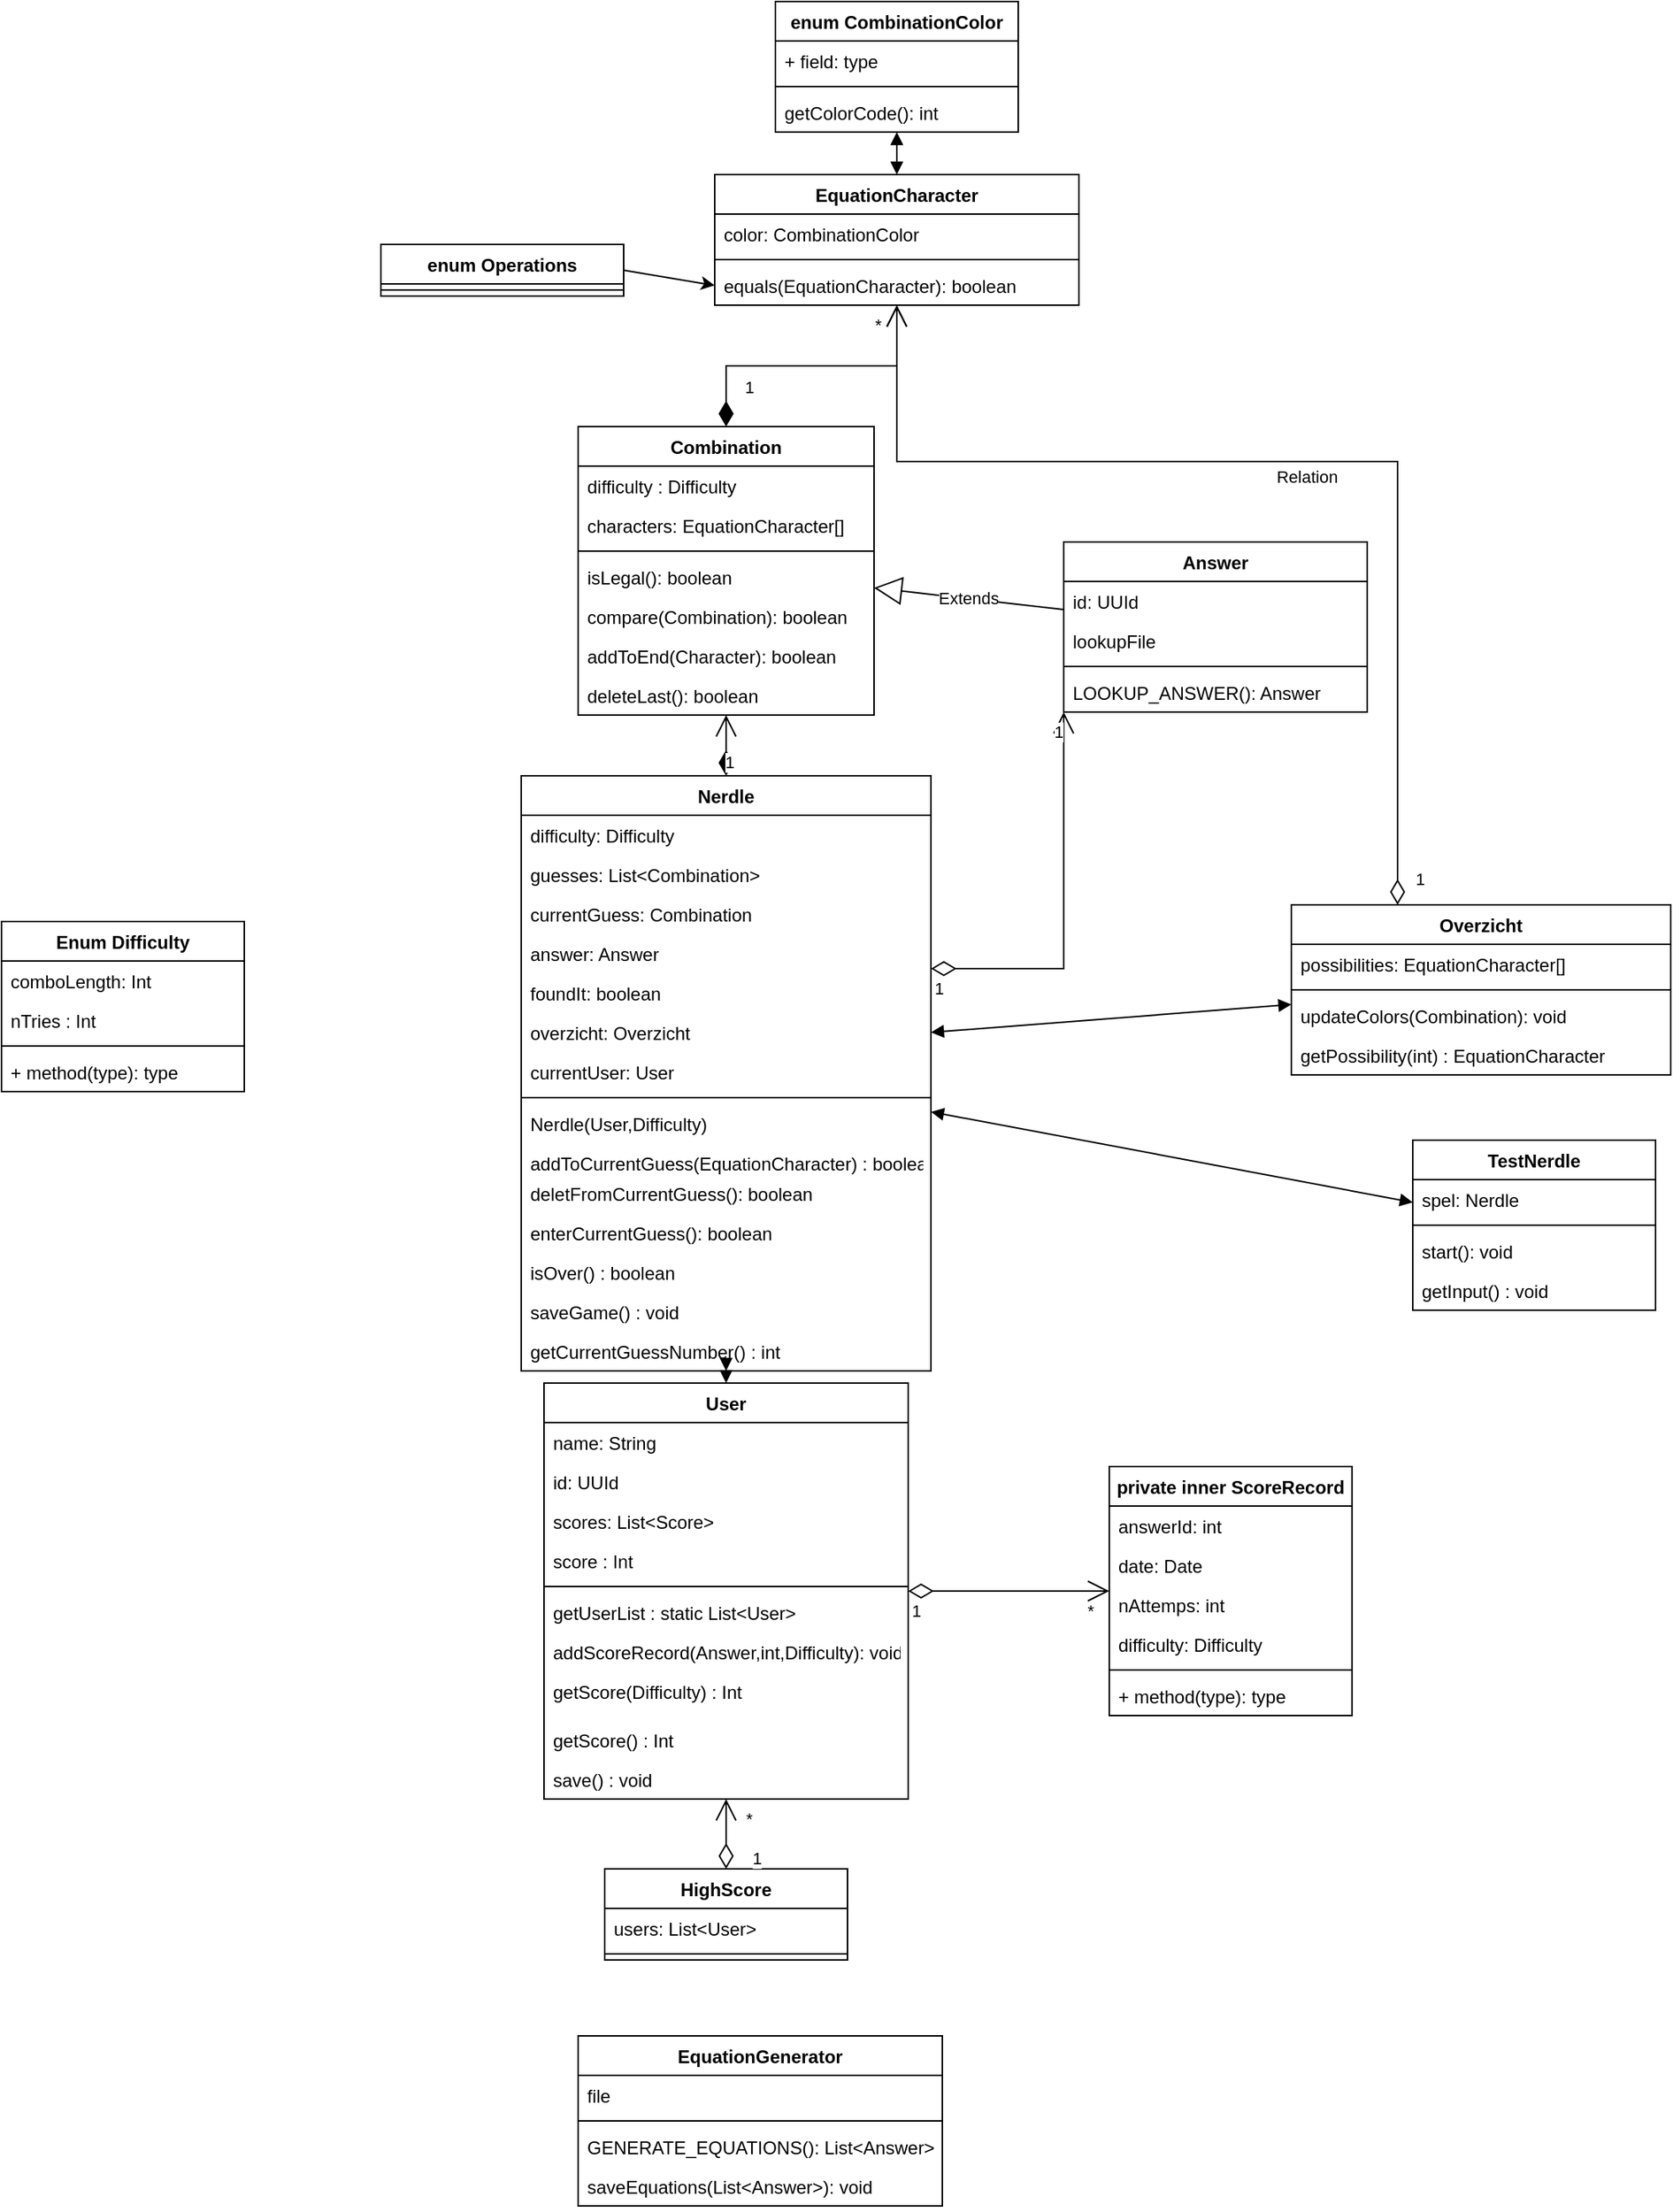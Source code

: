 <mxfile version="20.8.16" type="device"><diagram name="Page-1" id="nGaNUwzNWnzi1AYRtjt9"><mxGraphModel dx="2268" dy="806" grid="1" gridSize="10" guides="1" tooltips="1" connect="1" arrows="1" fold="1" page="1" pageScale="1" pageWidth="850" pageHeight="1100" math="0" shadow="0"><root><mxCell id="0"/><mxCell id="1" parent="0"/><mxCell id="WRhRIFxz5r6KMZZlI93b-1" value="Nerdle" style="swimlane;fontStyle=1;align=center;verticalAlign=top;childLayout=stackLayout;horizontal=1;startSize=26;horizontalStack=0;resizeParent=1;resizeParentMax=0;resizeLast=0;collapsible=1;marginBottom=0;" parent="1" vertex="1"><mxGeometry x="82.5" y="520" width="270" height="392" as="geometry"/></mxCell><mxCell id="WRhRIFxz5r6KMZZlI93b-44" value="difficulty: Difficulty" style="text;strokeColor=none;fillColor=none;align=left;verticalAlign=top;spacingLeft=4;spacingRight=4;overflow=hidden;rotatable=0;points=[[0,0.5],[1,0.5]];portConstraint=eastwest;" parent="WRhRIFxz5r6KMZZlI93b-1" vertex="1"><mxGeometry y="26" width="270" height="26" as="geometry"/></mxCell><mxCell id="WRhRIFxz5r6KMZZlI93b-45" value="guesses: List&lt;Combination&gt;" style="text;strokeColor=none;fillColor=none;align=left;verticalAlign=top;spacingLeft=4;spacingRight=4;overflow=hidden;rotatable=0;points=[[0,0.5],[1,0.5]];portConstraint=eastwest;" parent="WRhRIFxz5r6KMZZlI93b-1" vertex="1"><mxGeometry y="52" width="270" height="26" as="geometry"/></mxCell><mxCell id="WRhRIFxz5r6KMZZlI93b-46" value="currentGuess: Combination" style="text;strokeColor=none;fillColor=none;align=left;verticalAlign=top;spacingLeft=4;spacingRight=4;overflow=hidden;rotatable=0;points=[[0,0.5],[1,0.5]];portConstraint=eastwest;" parent="WRhRIFxz5r6KMZZlI93b-1" vertex="1"><mxGeometry y="78" width="270" height="26" as="geometry"/></mxCell><mxCell id="WRhRIFxz5r6KMZZlI93b-47" value="answer: Answer" style="text;strokeColor=none;fillColor=none;align=left;verticalAlign=top;spacingLeft=4;spacingRight=4;overflow=hidden;rotatable=0;points=[[0,0.5],[1,0.5]];portConstraint=eastwest;" parent="WRhRIFxz5r6KMZZlI93b-1" vertex="1"><mxGeometry y="104" width="270" height="26" as="geometry"/></mxCell><mxCell id="WRhRIFxz5r6KMZZlI93b-57" value="foundIt: boolean" style="text;strokeColor=none;fillColor=none;align=left;verticalAlign=top;spacingLeft=4;spacingRight=4;overflow=hidden;rotatable=0;points=[[0,0.5],[1,0.5]];portConstraint=eastwest;" parent="WRhRIFxz5r6KMZZlI93b-1" vertex="1"><mxGeometry y="130" width="270" height="26" as="geometry"/></mxCell><mxCell id="WRhRIFxz5r6KMZZlI93b-65" value="overzicht: Overzicht" style="text;strokeColor=none;fillColor=none;align=left;verticalAlign=top;spacingLeft=4;spacingRight=4;overflow=hidden;rotatable=0;points=[[0,0.5],[1,0.5]];portConstraint=eastwest;" parent="WRhRIFxz5r6KMZZlI93b-1" vertex="1"><mxGeometry y="156" width="270" height="26" as="geometry"/></mxCell><mxCell id="WRhRIFxz5r6KMZZlI93b-71" value="currentUser: User" style="text;strokeColor=none;fillColor=none;align=left;verticalAlign=top;spacingLeft=4;spacingRight=4;overflow=hidden;rotatable=0;points=[[0,0.5],[1,0.5]];portConstraint=eastwest;" parent="WRhRIFxz5r6KMZZlI93b-1" vertex="1"><mxGeometry y="182" width="270" height="26" as="geometry"/></mxCell><mxCell id="WRhRIFxz5r6KMZZlI93b-3" value="" style="line;strokeWidth=1;fillColor=none;align=left;verticalAlign=middle;spacingTop=-1;spacingLeft=3;spacingRight=3;rotatable=0;labelPosition=right;points=[];portConstraint=eastwest;strokeColor=inherit;" parent="WRhRIFxz5r6KMZZlI93b-1" vertex="1"><mxGeometry y="208" width="270" height="8" as="geometry"/></mxCell><mxCell id="WswGi1oStn5yiVuXlSkT-11" value="Nerdle(User,Difficulty)" style="text;strokeColor=none;fillColor=none;align=left;verticalAlign=top;spacingLeft=4;spacingRight=4;overflow=hidden;rotatable=0;points=[[0,0.5],[1,0.5]];portConstraint=eastwest;" parent="WRhRIFxz5r6KMZZlI93b-1" vertex="1"><mxGeometry y="216" width="270" height="26" as="geometry"/></mxCell><mxCell id="WRhRIFxz5r6KMZZlI93b-4" value="addToCurrentGuess(EquationCharacter) : boolean" style="text;strokeColor=none;fillColor=none;align=left;verticalAlign=top;spacingLeft=4;spacingRight=4;overflow=hidden;rotatable=0;points=[[0,0.5],[1,0.5]];portConstraint=eastwest;" parent="WRhRIFxz5r6KMZZlI93b-1" vertex="1"><mxGeometry y="242" width="270" height="20" as="geometry"/></mxCell><mxCell id="WRhRIFxz5r6KMZZlI93b-97" value="deletFromCurrentGuess(): boolean" style="text;strokeColor=none;fillColor=none;align=left;verticalAlign=top;spacingLeft=4;spacingRight=4;overflow=hidden;rotatable=0;points=[[0,0.5],[1,0.5]];portConstraint=eastwest;" parent="WRhRIFxz5r6KMZZlI93b-1" vertex="1"><mxGeometry y="262" width="270" height="26" as="geometry"/></mxCell><mxCell id="WRhRIFxz5r6KMZZlI93b-98" value="enterCurrentGuess(): boolean" style="text;strokeColor=none;fillColor=none;align=left;verticalAlign=top;spacingLeft=4;spacingRight=4;overflow=hidden;rotatable=0;points=[[0,0.5],[1,0.5]];portConstraint=eastwest;" parent="WRhRIFxz5r6KMZZlI93b-1" vertex="1"><mxGeometry y="288" width="270" height="26" as="geometry"/></mxCell><mxCell id="AXyc21nT3jt0DEatGzwi-4" value="isOver() : boolean" style="text;strokeColor=none;fillColor=none;align=left;verticalAlign=top;spacingLeft=4;spacingRight=4;overflow=hidden;rotatable=0;points=[[0,0.5],[1,0.5]];portConstraint=eastwest;" parent="WRhRIFxz5r6KMZZlI93b-1" vertex="1"><mxGeometry y="314" width="270" height="26" as="geometry"/></mxCell><mxCell id="WswGi1oStn5yiVuXlSkT-10" value="saveGame() : void" style="text;strokeColor=none;fillColor=none;align=left;verticalAlign=top;spacingLeft=4;spacingRight=4;overflow=hidden;rotatable=0;points=[[0,0.5],[1,0.5]];portConstraint=eastwest;" parent="WRhRIFxz5r6KMZZlI93b-1" vertex="1"><mxGeometry y="340" width="270" height="26" as="geometry"/></mxCell><mxCell id="iVxs68-8OjPlYib-31Z8-2" value="getCurrentGuessNumber() : int" style="text;strokeColor=none;fillColor=none;align=left;verticalAlign=top;spacingLeft=4;spacingRight=4;overflow=hidden;rotatable=0;points=[[0,0.5],[1,0.5]];portConstraint=eastwest;" vertex="1" parent="WRhRIFxz5r6KMZZlI93b-1"><mxGeometry y="366" width="270" height="26" as="geometry"/></mxCell><mxCell id="WRhRIFxz5r6KMZZlI93b-5" value="Combination" style="swimlane;fontStyle=1;align=center;verticalAlign=top;childLayout=stackLayout;horizontal=1;startSize=26;horizontalStack=0;resizeParent=1;resizeParentMax=0;resizeLast=0;collapsible=1;marginBottom=0;" parent="1" vertex="1"><mxGeometry x="120" y="290" width="195" height="190" as="geometry"/></mxCell><mxCell id="WRhRIFxz5r6KMZZlI93b-89" value="difficulty : Difficulty" style="text;strokeColor=none;fillColor=none;align=left;verticalAlign=top;spacingLeft=4;spacingRight=4;overflow=hidden;rotatable=0;points=[[0,0.5],[1,0.5]];portConstraint=eastwest;" parent="WRhRIFxz5r6KMZZlI93b-5" vertex="1"><mxGeometry y="26" width="195" height="26" as="geometry"/></mxCell><mxCell id="WRhRIFxz5r6KMZZlI93b-6" value="characters: EquationCharacter[]" style="text;strokeColor=none;fillColor=none;align=left;verticalAlign=top;spacingLeft=4;spacingRight=4;overflow=hidden;rotatable=0;points=[[0,0.5],[1,0.5]];portConstraint=eastwest;" parent="WRhRIFxz5r6KMZZlI93b-5" vertex="1"><mxGeometry y="52" width="195" height="26" as="geometry"/></mxCell><mxCell id="WRhRIFxz5r6KMZZlI93b-7" value="" style="line;strokeWidth=1;fillColor=none;align=left;verticalAlign=middle;spacingTop=-1;spacingLeft=3;spacingRight=3;rotatable=0;labelPosition=right;points=[];portConstraint=eastwest;strokeColor=inherit;" parent="WRhRIFxz5r6KMZZlI93b-5" vertex="1"><mxGeometry y="78" width="195" height="8" as="geometry"/></mxCell><mxCell id="WRhRIFxz5r6KMZZlI93b-8" value="isLegal(): boolean" style="text;strokeColor=none;fillColor=none;align=left;verticalAlign=top;spacingLeft=4;spacingRight=4;overflow=hidden;rotatable=0;points=[[0,0.5],[1,0.5]];portConstraint=eastwest;" parent="WRhRIFxz5r6KMZZlI93b-5" vertex="1"><mxGeometry y="86" width="195" height="26" as="geometry"/></mxCell><mxCell id="WRhRIFxz5r6KMZZlI93b-82" value="compare(Combination): boolean" style="text;strokeColor=none;fillColor=none;align=left;verticalAlign=top;spacingLeft=4;spacingRight=4;overflow=hidden;rotatable=0;points=[[0,0.5],[1,0.5]];portConstraint=eastwest;" parent="WRhRIFxz5r6KMZZlI93b-5" vertex="1"><mxGeometry y="112" width="195" height="26" as="geometry"/></mxCell><mxCell id="WRhRIFxz5r6KMZZlI93b-83" value="addToEnd(Character): boolean" style="text;strokeColor=none;fillColor=none;align=left;verticalAlign=top;spacingLeft=4;spacingRight=4;overflow=hidden;rotatable=0;points=[[0,0.5],[1,0.5]];portConstraint=eastwest;" parent="WRhRIFxz5r6KMZZlI93b-5" vertex="1"><mxGeometry y="138" width="195" height="26" as="geometry"/></mxCell><mxCell id="WRhRIFxz5r6KMZZlI93b-84" value="deleteLast(): boolean" style="text;strokeColor=none;fillColor=none;align=left;verticalAlign=top;spacingLeft=4;spacingRight=4;overflow=hidden;rotatable=0;points=[[0,0.5],[1,0.5]];portConstraint=eastwest;" parent="WRhRIFxz5r6KMZZlI93b-5" vertex="1"><mxGeometry y="164" width="195" height="26" as="geometry"/></mxCell><mxCell id="WRhRIFxz5r6KMZZlI93b-9" value="1" style="endArrow=open;html=1;endSize=12;startArrow=diamondThin;startSize=14;startFill=1;edgeStyle=orthogonalEdgeStyle;align=left;verticalAlign=bottom;rounded=0;" parent="1" source="WRhRIFxz5r6KMZZlI93b-1" target="WRhRIFxz5r6KMZZlI93b-5" edge="1"><mxGeometry x="-1" y="3" relative="1" as="geometry"><mxPoint x="420" y="320" as="sourcePoint"/><mxPoint x="580" y="320" as="targetPoint"/></mxGeometry></mxCell><mxCell id="WRhRIFxz5r6KMZZlI93b-10" value="EquationCharacter" style="swimlane;fontStyle=1;align=center;verticalAlign=top;childLayout=stackLayout;horizontal=1;startSize=26;horizontalStack=0;resizeParent=1;resizeParentMax=0;resizeLast=0;collapsible=1;marginBottom=0;" parent="1" vertex="1"><mxGeometry x="210" y="124" width="240" height="86" as="geometry"/></mxCell><mxCell id="WRhRIFxz5r6KMZZlI93b-56" value="color: CombinationColor" style="text;strokeColor=none;fillColor=none;align=left;verticalAlign=top;spacingLeft=4;spacingRight=4;overflow=hidden;rotatable=0;points=[[0,0.5],[1,0.5]];portConstraint=eastwest;" parent="WRhRIFxz5r6KMZZlI93b-10" vertex="1"><mxGeometry y="26" width="240" height="26" as="geometry"/></mxCell><mxCell id="WRhRIFxz5r6KMZZlI93b-12" value="" style="line;strokeWidth=1;fillColor=none;align=left;verticalAlign=middle;spacingTop=-1;spacingLeft=3;spacingRight=3;rotatable=0;labelPosition=right;points=[];portConstraint=eastwest;strokeColor=inherit;" parent="WRhRIFxz5r6KMZZlI93b-10" vertex="1"><mxGeometry y="52" width="240" height="8" as="geometry"/></mxCell><mxCell id="2IvJSUibcknKAsIK1jTC-1" value="equals(EquationCharacter): boolean" style="text;strokeColor=none;fillColor=none;align=left;verticalAlign=top;spacingLeft=4;spacingRight=4;overflow=hidden;rotatable=0;points=[[0,0.5],[1,0.5]];portConstraint=eastwest;" parent="WRhRIFxz5r6KMZZlI93b-10" vertex="1"><mxGeometry y="60" width="240" height="26" as="geometry"/></mxCell><mxCell id="WRhRIFxz5r6KMZZlI93b-14" value="enum CombinationColor" style="swimlane;fontStyle=1;align=center;verticalAlign=top;childLayout=stackLayout;horizontal=1;startSize=26;horizontalStack=0;resizeParent=1;resizeParentMax=0;resizeLast=0;collapsible=1;marginBottom=0;" parent="1" vertex="1"><mxGeometry x="250" y="10" width="160" height="86" as="geometry"/></mxCell><mxCell id="WRhRIFxz5r6KMZZlI93b-15" value="+ field: type" style="text;strokeColor=none;fillColor=none;align=left;verticalAlign=top;spacingLeft=4;spacingRight=4;overflow=hidden;rotatable=0;points=[[0,0.5],[1,0.5]];portConstraint=eastwest;" parent="WRhRIFxz5r6KMZZlI93b-14" vertex="1"><mxGeometry y="26" width="160" height="26" as="geometry"/></mxCell><mxCell id="WRhRIFxz5r6KMZZlI93b-16" value="" style="line;strokeWidth=1;fillColor=none;align=left;verticalAlign=middle;spacingTop=-1;spacingLeft=3;spacingRight=3;rotatable=0;labelPosition=right;points=[];portConstraint=eastwest;strokeColor=inherit;" parent="WRhRIFxz5r6KMZZlI93b-14" vertex="1"><mxGeometry y="52" width="160" height="8" as="geometry"/></mxCell><mxCell id="WRhRIFxz5r6KMZZlI93b-17" value="getColorCode(): int" style="text;strokeColor=none;fillColor=none;align=left;verticalAlign=top;spacingLeft=4;spacingRight=4;overflow=hidden;rotatable=0;points=[[0,0.5],[1,0.5]];portConstraint=eastwest;" parent="WRhRIFxz5r6KMZZlI93b-14" vertex="1"><mxGeometry y="60" width="160" height="26" as="geometry"/></mxCell><mxCell id="WRhRIFxz5r6KMZZlI93b-20" value="1" style="endArrow=open;html=1;endSize=12;startArrow=diamondThin;startSize=14;startFill=1;edgeStyle=orthogonalEdgeStyle;align=left;verticalAlign=bottom;rounded=0;" parent="1" source="WRhRIFxz5r6KMZZlI93b-5" target="WRhRIFxz5r6KMZZlI93b-10" edge="1"><mxGeometry x="-0.817" y="-10" relative="1" as="geometry"><mxPoint x="530" y="360" as="sourcePoint"/><mxPoint x="250" y="197" as="targetPoint"/><mxPoint as="offset"/></mxGeometry></mxCell><mxCell id="WRhRIFxz5r6KMZZlI93b-48" value="enum Operations" style="swimlane;fontStyle=1;align=center;verticalAlign=top;childLayout=stackLayout;horizontal=1;startSize=26;horizontalStack=0;resizeParent=1;resizeParentMax=0;resizeLast=0;collapsible=1;marginBottom=0;" parent="1" vertex="1"><mxGeometry x="-10" y="170" width="160" height="34" as="geometry"/></mxCell><mxCell id="WRhRIFxz5r6KMZZlI93b-50" value="" style="line;strokeWidth=1;fillColor=none;align=left;verticalAlign=middle;spacingTop=-1;spacingLeft=3;spacingRight=3;rotatable=0;labelPosition=right;points=[];portConstraint=eastwest;strokeColor=inherit;" parent="WRhRIFxz5r6KMZZlI93b-48" vertex="1"><mxGeometry y="26" width="160" height="8" as="geometry"/></mxCell><mxCell id="WRhRIFxz5r6KMZZlI93b-55" value="" style="endArrow=block;startArrow=block;endFill=1;startFill=1;html=1;rounded=0;" parent="1" source="WRhRIFxz5r6KMZZlI93b-10" target="WRhRIFxz5r6KMZZlI93b-17" edge="1"><mxGeometry width="160" relative="1" as="geometry"><mxPoint x="380" y="120" as="sourcePoint"/><mxPoint x="540" y="120" as="targetPoint"/></mxGeometry></mxCell><mxCell id="WRhRIFxz5r6KMZZlI93b-58" value="Overzicht" style="swimlane;fontStyle=1;align=center;verticalAlign=top;childLayout=stackLayout;horizontal=1;startSize=26;horizontalStack=0;resizeParent=1;resizeParentMax=0;resizeLast=0;collapsible=1;marginBottom=0;" parent="1" vertex="1"><mxGeometry x="590" y="605" width="250" height="112" as="geometry"/></mxCell><mxCell id="WRhRIFxz5r6KMZZlI93b-62" value="Relation" style="endArrow=open;html=1;endSize=12;startArrow=diamondThin;startSize=14;startFill=0;edgeStyle=orthogonalEdgeStyle;rounded=0;" parent="WRhRIFxz5r6KMZZlI93b-58" target="WRhRIFxz5r6KMZZlI93b-10" edge="1"><mxGeometry x="-0.028" y="10" relative="1" as="geometry"><mxPoint x="70" as="sourcePoint"/><mxPoint x="230" as="targetPoint"/><Array as="points"><mxPoint x="70" y="-292"/><mxPoint x="-260" y="-292"/></Array><mxPoint as="offset"/></mxGeometry></mxCell><mxCell id="WRhRIFxz5r6KMZZlI93b-63" value="1" style="edgeLabel;resizable=0;html=1;align=left;verticalAlign=top;" parent="WRhRIFxz5r6KMZZlI93b-62" connectable="0" vertex="1"><mxGeometry x="-1" relative="1" as="geometry"><mxPoint x="10" y="-30" as="offset"/></mxGeometry></mxCell><mxCell id="WRhRIFxz5r6KMZZlI93b-64" value="*" style="edgeLabel;resizable=0;html=1;align=right;verticalAlign=top;" parent="WRhRIFxz5r6KMZZlI93b-62" connectable="0" vertex="1"><mxGeometry x="1" relative="1" as="geometry"><mxPoint x="-10" as="offset"/></mxGeometry></mxCell><mxCell id="WRhRIFxz5r6KMZZlI93b-59" value="possibilities: EquationCharacter[]" style="text;strokeColor=none;fillColor=none;align=left;verticalAlign=top;spacingLeft=4;spacingRight=4;overflow=hidden;rotatable=0;points=[[0,0.5],[1,0.5]];portConstraint=eastwest;" parent="WRhRIFxz5r6KMZZlI93b-58" vertex="1"><mxGeometry y="26" width="250" height="26" as="geometry"/></mxCell><mxCell id="WRhRIFxz5r6KMZZlI93b-60" value="" style="line;strokeWidth=1;fillColor=none;align=left;verticalAlign=middle;spacingTop=-1;spacingLeft=3;spacingRight=3;rotatable=0;labelPosition=right;points=[];portConstraint=eastwest;strokeColor=inherit;" parent="WRhRIFxz5r6KMZZlI93b-58" vertex="1"><mxGeometry y="52" width="250" height="8" as="geometry"/></mxCell><mxCell id="WRhRIFxz5r6KMZZlI93b-61" value="updateColors(Combination): void" style="text;strokeColor=none;fillColor=none;align=left;verticalAlign=top;spacingLeft=4;spacingRight=4;overflow=hidden;rotatable=0;points=[[0,0.5],[1,0.5]];portConstraint=eastwest;" parent="WRhRIFxz5r6KMZZlI93b-58" vertex="1"><mxGeometry y="60" width="250" height="26" as="geometry"/></mxCell><mxCell id="AXyc21nT3jt0DEatGzwi-1" value="getPossibility(int) : EquationCharacter" style="text;strokeColor=none;fillColor=none;align=left;verticalAlign=top;spacingLeft=4;spacingRight=4;overflow=hidden;rotatable=0;points=[[0,0.5],[1,0.5]];portConstraint=eastwest;" parent="WRhRIFxz5r6KMZZlI93b-58" vertex="1"><mxGeometry y="86" width="250" height="26" as="geometry"/></mxCell><mxCell id="WRhRIFxz5r6KMZZlI93b-66" value="" style="endArrow=block;startArrow=block;endFill=1;startFill=1;html=1;rounded=0;exitX=1;exitY=0.5;exitDx=0;exitDy=0;" parent="1" source="WRhRIFxz5r6KMZZlI93b-65" target="WRhRIFxz5r6KMZZlI93b-58" edge="1"><mxGeometry width="160" relative="1" as="geometry"><mxPoint x="340" y="630" as="sourcePoint"/><mxPoint x="500" y="630" as="targetPoint"/></mxGeometry></mxCell><mxCell id="WRhRIFxz5r6KMZZlI93b-67" value="User" style="swimlane;fontStyle=1;align=center;verticalAlign=top;childLayout=stackLayout;horizontal=1;startSize=26;horizontalStack=0;resizeParent=1;resizeParentMax=0;resizeLast=0;collapsible=1;marginBottom=0;" parent="1" vertex="1"><mxGeometry x="97.5" y="920" width="240" height="274" as="geometry"/></mxCell><mxCell id="WRhRIFxz5r6KMZZlI93b-68" value="name: String" style="text;strokeColor=none;fillColor=none;align=left;verticalAlign=top;spacingLeft=4;spacingRight=4;overflow=hidden;rotatable=0;points=[[0,0.5],[1,0.5]];portConstraint=eastwest;" parent="WRhRIFxz5r6KMZZlI93b-67" vertex="1"><mxGeometry y="26" width="240" height="26" as="geometry"/></mxCell><mxCell id="WRhRIFxz5r6KMZZlI93b-92" value="id: UUId" style="text;strokeColor=none;fillColor=none;align=left;verticalAlign=top;spacingLeft=4;spacingRight=4;overflow=hidden;rotatable=0;points=[[0,0.5],[1,0.5]];portConstraint=eastwest;" parent="WRhRIFxz5r6KMZZlI93b-67" vertex="1"><mxGeometry y="52" width="240" height="26" as="geometry"/></mxCell><mxCell id="WRhRIFxz5r6KMZZlI93b-93" value="scores: List&lt;Score&gt;" style="text;strokeColor=none;fillColor=none;align=left;verticalAlign=top;spacingLeft=4;spacingRight=4;overflow=hidden;rotatable=0;points=[[0,0.5],[1,0.5]];portConstraint=eastwest;" parent="WRhRIFxz5r6KMZZlI93b-67" vertex="1"><mxGeometry y="78" width="240" height="26" as="geometry"/></mxCell><mxCell id="WswGi1oStn5yiVuXlSkT-12" value="score : Int" style="text;strokeColor=none;fillColor=none;align=left;verticalAlign=top;spacingLeft=4;spacingRight=4;overflow=hidden;rotatable=0;points=[[0,0.5],[1,0.5]];portConstraint=eastwest;" parent="WRhRIFxz5r6KMZZlI93b-67" vertex="1"><mxGeometry y="104" width="240" height="26" as="geometry"/></mxCell><mxCell id="WRhRIFxz5r6KMZZlI93b-69" value="" style="line;strokeWidth=1;fillColor=none;align=left;verticalAlign=middle;spacingTop=-1;spacingLeft=3;spacingRight=3;rotatable=0;labelPosition=right;points=[];portConstraint=eastwest;strokeColor=inherit;" parent="WRhRIFxz5r6KMZZlI93b-67" vertex="1"><mxGeometry y="130" width="240" height="8" as="geometry"/></mxCell><mxCell id="WswGi1oStn5yiVuXlSkT-8" value="getUserList : static List&lt;User&gt;" style="text;strokeColor=none;fillColor=none;align=left;verticalAlign=top;spacingLeft=4;spacingRight=4;overflow=hidden;rotatable=0;points=[[0,0.5],[1,0.5]];portConstraint=eastwest;" parent="WRhRIFxz5r6KMZZlI93b-67" vertex="1"><mxGeometry y="138" width="240" height="26" as="geometry"/></mxCell><mxCell id="WRhRIFxz5r6KMZZlI93b-70" value="addScoreRecord(Answer,int,Difficulty): void" style="text;strokeColor=none;fillColor=none;align=left;verticalAlign=top;spacingLeft=4;spacingRight=4;overflow=hidden;rotatable=0;points=[[0,0.5],[1,0.5]];portConstraint=eastwest;" parent="WRhRIFxz5r6KMZZlI93b-67" vertex="1"><mxGeometry y="164" width="240" height="26" as="geometry"/></mxCell><mxCell id="MKwCYg8Q-onMK38JoarG-9" value="getScore(Difficulty) : Int" style="text;strokeColor=none;fillColor=none;align=left;verticalAlign=top;spacingLeft=4;spacingRight=4;overflow=hidden;rotatable=0;points=[[0,0.5],[1,0.5]];portConstraint=eastwest;" parent="WRhRIFxz5r6KMZZlI93b-67" vertex="1"><mxGeometry y="190" width="240" height="32" as="geometry"/></mxCell><mxCell id="WswGi1oStn5yiVuXlSkT-7" value="getScore() : Int" style="text;strokeColor=none;fillColor=none;align=left;verticalAlign=top;spacingLeft=4;spacingRight=4;overflow=hidden;rotatable=0;points=[[0,0.5],[1,0.5]];portConstraint=eastwest;" parent="WRhRIFxz5r6KMZZlI93b-67" vertex="1"><mxGeometry y="222" width="240" height="26" as="geometry"/></mxCell><mxCell id="WswGi1oStn5yiVuXlSkT-9" value="save() : void" style="text;strokeColor=none;fillColor=none;align=left;verticalAlign=top;spacingLeft=4;spacingRight=4;overflow=hidden;rotatable=0;points=[[0,0.5],[1,0.5]];portConstraint=eastwest;" parent="WRhRIFxz5r6KMZZlI93b-67" vertex="1"><mxGeometry y="248" width="240" height="26" as="geometry"/></mxCell><mxCell id="WRhRIFxz5r6KMZZlI93b-72" value="" style="endArrow=block;startArrow=block;endFill=1;startFill=1;html=1;rounded=0;" parent="1" source="WRhRIFxz5r6KMZZlI93b-67" target="WRhRIFxz5r6KMZZlI93b-1" edge="1"><mxGeometry width="160" relative="1" as="geometry"><mxPoint x="230" y="880" as="sourcePoint"/><mxPoint x="390" y="880" as="targetPoint"/></mxGeometry></mxCell><mxCell id="WRhRIFxz5r6KMZZlI93b-73" value="private inner ScoreRecord" style="swimlane;fontStyle=1;align=center;verticalAlign=top;childLayout=stackLayout;horizontal=1;startSize=26;horizontalStack=0;resizeParent=1;resizeParentMax=0;resizeLast=0;collapsible=1;marginBottom=0;" parent="1" vertex="1"><mxGeometry x="470" y="975" width="160" height="164" as="geometry"/></mxCell><mxCell id="WRhRIFxz5r6KMZZlI93b-74" value="answerId: int" style="text;strokeColor=none;fillColor=none;align=left;verticalAlign=top;spacingLeft=4;spacingRight=4;overflow=hidden;rotatable=0;points=[[0,0.5],[1,0.5]];portConstraint=eastwest;" parent="WRhRIFxz5r6KMZZlI93b-73" vertex="1"><mxGeometry y="26" width="160" height="26" as="geometry"/></mxCell><mxCell id="YcRSz4HbTCFQbm7x_OHW-3" value="date: Date " style="text;strokeColor=none;fillColor=none;align=left;verticalAlign=top;spacingLeft=4;spacingRight=4;overflow=hidden;rotatable=0;points=[[0,0.5],[1,0.5]];portConstraint=eastwest;" parent="WRhRIFxz5r6KMZZlI93b-73" vertex="1"><mxGeometry y="52" width="160" height="26" as="geometry"/></mxCell><mxCell id="WRhRIFxz5r6KMZZlI93b-90" value="nAttemps: int" style="text;strokeColor=none;fillColor=none;align=left;verticalAlign=top;spacingLeft=4;spacingRight=4;overflow=hidden;rotatable=0;points=[[0,0.5],[1,0.5]];portConstraint=eastwest;" parent="WRhRIFxz5r6KMZZlI93b-73" vertex="1"><mxGeometry y="78" width="160" height="26" as="geometry"/></mxCell><mxCell id="WswGi1oStn5yiVuXlSkT-6" value="difficulty: Difficulty" style="text;strokeColor=none;fillColor=none;align=left;verticalAlign=top;spacingLeft=4;spacingRight=4;overflow=hidden;rotatable=0;points=[[0,0.5],[1,0.5]];portConstraint=eastwest;" parent="WRhRIFxz5r6KMZZlI93b-73" vertex="1"><mxGeometry y="104" width="160" height="26" as="geometry"/></mxCell><mxCell id="WRhRIFxz5r6KMZZlI93b-75" value="" style="line;strokeWidth=1;fillColor=none;align=left;verticalAlign=middle;spacingTop=-1;spacingLeft=3;spacingRight=3;rotatable=0;labelPosition=right;points=[];portConstraint=eastwest;strokeColor=inherit;" parent="WRhRIFxz5r6KMZZlI93b-73" vertex="1"><mxGeometry y="130" width="160" height="8" as="geometry"/></mxCell><mxCell id="WRhRIFxz5r6KMZZlI93b-76" value="+ method(type): type" style="text;strokeColor=none;fillColor=none;align=left;verticalAlign=top;spacingLeft=4;spacingRight=4;overflow=hidden;rotatable=0;points=[[0,0.5],[1,0.5]];portConstraint=eastwest;" parent="WRhRIFxz5r6KMZZlI93b-73" vertex="1"><mxGeometry y="138" width="160" height="26" as="geometry"/></mxCell><mxCell id="WRhRIFxz5r6KMZZlI93b-77" value="Answer" style="swimlane;fontStyle=1;align=center;verticalAlign=top;childLayout=stackLayout;horizontal=1;startSize=26;horizontalStack=0;resizeParent=1;resizeParentMax=0;resizeLast=0;collapsible=1;marginBottom=0;" parent="1" vertex="1"><mxGeometry x="440" y="366" width="200" height="112" as="geometry"/></mxCell><mxCell id="WRhRIFxz5r6KMZZlI93b-78" value="id: UUId" style="text;strokeColor=none;fillColor=none;align=left;verticalAlign=top;spacingLeft=4;spacingRight=4;overflow=hidden;rotatable=0;points=[[0,0.5],[1,0.5]];portConstraint=eastwest;" parent="WRhRIFxz5r6KMZZlI93b-77" vertex="1"><mxGeometry y="26" width="200" height="26" as="geometry"/></mxCell><mxCell id="MKwCYg8Q-onMK38JoarG-30" value="lookupFile" style="text;strokeColor=none;fillColor=none;align=left;verticalAlign=top;spacingLeft=4;spacingRight=4;overflow=hidden;rotatable=0;points=[[0,0.5],[1,0.5]];portConstraint=eastwest;" parent="WRhRIFxz5r6KMZZlI93b-77" vertex="1"><mxGeometry y="52" width="200" height="26" as="geometry"/></mxCell><mxCell id="WRhRIFxz5r6KMZZlI93b-79" value="" style="line;strokeWidth=1;fillColor=none;align=left;verticalAlign=middle;spacingTop=-1;spacingLeft=3;spacingRight=3;rotatable=0;labelPosition=right;points=[];portConstraint=eastwest;strokeColor=inherit;" parent="WRhRIFxz5r6KMZZlI93b-77" vertex="1"><mxGeometry y="78" width="200" height="8" as="geometry"/></mxCell><mxCell id="WRhRIFxz5r6KMZZlI93b-80" value="LOOKUP_ANSWER(): Answer" style="text;strokeColor=none;fillColor=none;align=left;verticalAlign=top;spacingLeft=4;spacingRight=4;overflow=hidden;rotatable=0;points=[[0,0.5],[1,0.5]];portConstraint=eastwest;" parent="WRhRIFxz5r6KMZZlI93b-77" vertex="1"><mxGeometry y="86" width="200" height="26" as="geometry"/></mxCell><mxCell id="WRhRIFxz5r6KMZZlI93b-81" value="Extends" style="endArrow=block;endSize=16;endFill=0;html=1;rounded=0;" parent="1" source="WRhRIFxz5r6KMZZlI93b-77" target="WRhRIFxz5r6KMZZlI93b-5" edge="1"><mxGeometry width="160" relative="1" as="geometry"><mxPoint x="280" y="470" as="sourcePoint"/><mxPoint x="440" y="470" as="targetPoint"/></mxGeometry></mxCell><mxCell id="WRhRIFxz5r6KMZZlI93b-85" value="" style="endArrow=open;html=1;endSize=12;startArrow=diamondThin;startSize=14;startFill=0;edgeStyle=orthogonalEdgeStyle;rounded=0;" parent="1" source="WRhRIFxz5r6KMZZlI93b-47" target="WRhRIFxz5r6KMZZlI93b-77" edge="1"><mxGeometry x="0.02" y="-30" relative="1" as="geometry"><mxPoint x="200" y="640" as="sourcePoint"/><mxPoint x="360" y="640" as="targetPoint"/><Array as="points"><mxPoint x="440" y="647"/></Array><mxPoint as="offset"/></mxGeometry></mxCell><mxCell id="WRhRIFxz5r6KMZZlI93b-86" value="1" style="edgeLabel;resizable=0;html=1;align=left;verticalAlign=top;" parent="WRhRIFxz5r6KMZZlI93b-85" connectable="0" vertex="1"><mxGeometry x="-1" relative="1" as="geometry"/></mxCell><mxCell id="WRhRIFxz5r6KMZZlI93b-87" value="1" style="edgeLabel;resizable=0;html=1;align=right;verticalAlign=top;" parent="WRhRIFxz5r6KMZZlI93b-85" connectable="0" vertex="1"><mxGeometry x="1" relative="1" as="geometry"/></mxCell><mxCell id="WRhRIFxz5r6KMZZlI93b-94" value="" style="endArrow=open;html=1;endSize=12;startArrow=diamondThin;startSize=14;startFill=0;edgeStyle=orthogonalEdgeStyle;rounded=0;" parent="1" source="WRhRIFxz5r6KMZZlI93b-67" target="WRhRIFxz5r6KMZZlI93b-73" edge="1"><mxGeometry x="0.091" y="39" relative="1" as="geometry"><mxPoint x="330" y="950" as="sourcePoint"/><mxPoint x="490" y="950" as="targetPoint"/><mxPoint x="-5" as="offset"/></mxGeometry></mxCell><mxCell id="WRhRIFxz5r6KMZZlI93b-95" value="1" style="edgeLabel;resizable=0;html=1;align=left;verticalAlign=top;" parent="WRhRIFxz5r6KMZZlI93b-94" connectable="0" vertex="1"><mxGeometry x="-1" relative="1" as="geometry"/></mxCell><mxCell id="WRhRIFxz5r6KMZZlI93b-96" value="*" style="edgeLabel;resizable=0;html=1;align=right;verticalAlign=top;" parent="WRhRIFxz5r6KMZZlI93b-94" connectable="0" vertex="1"><mxGeometry x="1" relative="1" as="geometry"><mxPoint x="-10" as="offset"/></mxGeometry></mxCell><mxCell id="MKwCYg8Q-onMK38JoarG-5" value="HighScore" style="swimlane;fontStyle=1;align=center;verticalAlign=top;childLayout=stackLayout;horizontal=1;startSize=26;horizontalStack=0;resizeParent=1;resizeParentMax=0;resizeLast=0;collapsible=1;marginBottom=0;" parent="1" vertex="1"><mxGeometry x="137.5" y="1240" width="160" height="60" as="geometry"/></mxCell><mxCell id="MKwCYg8Q-onMK38JoarG-6" value="users: List&lt;User&gt;" style="text;strokeColor=none;fillColor=none;align=left;verticalAlign=top;spacingLeft=4;spacingRight=4;overflow=hidden;rotatable=0;points=[[0,0.5],[1,0.5]];portConstraint=eastwest;" parent="MKwCYg8Q-onMK38JoarG-5" vertex="1"><mxGeometry y="26" width="160" height="26" as="geometry"/></mxCell><mxCell id="MKwCYg8Q-onMK38JoarG-7" value="" style="line;strokeWidth=1;fillColor=none;align=left;verticalAlign=middle;spacingTop=-1;spacingLeft=3;spacingRight=3;rotatable=0;labelPosition=right;points=[];portConstraint=eastwest;strokeColor=inherit;" parent="MKwCYg8Q-onMK38JoarG-5" vertex="1"><mxGeometry y="52" width="160" height="8" as="geometry"/></mxCell><mxCell id="MKwCYg8Q-onMK38JoarG-10" value="" style="endArrow=open;html=1;endSize=12;startArrow=diamondThin;startSize=14;startFill=0;edgeStyle=orthogonalEdgeStyle;rounded=0;" parent="1" source="MKwCYg8Q-onMK38JoarG-5" target="WRhRIFxz5r6KMZZlI93b-67" edge="1"><mxGeometry x="0.189" y="-47" relative="1" as="geometry"><mxPoint x="227.5" y="1140" as="sourcePoint"/><mxPoint x="387.5" y="1140" as="targetPoint"/><mxPoint x="1" as="offset"/></mxGeometry></mxCell><mxCell id="MKwCYg8Q-onMK38JoarG-11" value="1" style="edgeLabel;resizable=0;html=1;align=left;verticalAlign=top;" parent="MKwCYg8Q-onMK38JoarG-10" connectable="0" vertex="1"><mxGeometry x="-1" relative="1" as="geometry"><mxPoint x="15" y="-20" as="offset"/></mxGeometry></mxCell><mxCell id="MKwCYg8Q-onMK38JoarG-12" value="*" style="edgeLabel;resizable=0;html=1;align=right;verticalAlign=top;" parent="MKwCYg8Q-onMK38JoarG-10" connectable="0" vertex="1"><mxGeometry x="1" relative="1" as="geometry"><mxPoint x="18" as="offset"/></mxGeometry></mxCell><mxCell id="MKwCYg8Q-onMK38JoarG-14" value="TestNerdle" style="swimlane;fontStyle=1;align=center;verticalAlign=top;childLayout=stackLayout;horizontal=1;startSize=26;horizontalStack=0;resizeParent=1;resizeParentMax=0;resizeLast=0;collapsible=1;marginBottom=0;" parent="1" vertex="1"><mxGeometry x="670" y="760" width="160" height="112" as="geometry"/></mxCell><mxCell id="MKwCYg8Q-onMK38JoarG-15" value="spel: Nerdle" style="text;strokeColor=none;fillColor=none;align=left;verticalAlign=top;spacingLeft=4;spacingRight=4;overflow=hidden;rotatable=0;points=[[0,0.5],[1,0.5]];portConstraint=eastwest;" parent="MKwCYg8Q-onMK38JoarG-14" vertex="1"><mxGeometry y="26" width="160" height="26" as="geometry"/></mxCell><mxCell id="MKwCYg8Q-onMK38JoarG-16" value="" style="line;strokeWidth=1;fillColor=none;align=left;verticalAlign=middle;spacingTop=-1;spacingLeft=3;spacingRight=3;rotatable=0;labelPosition=right;points=[];portConstraint=eastwest;strokeColor=inherit;" parent="MKwCYg8Q-onMK38JoarG-14" vertex="1"><mxGeometry y="52" width="160" height="8" as="geometry"/></mxCell><mxCell id="MKwCYg8Q-onMK38JoarG-17" value="start(): void" style="text;strokeColor=none;fillColor=none;align=left;verticalAlign=top;spacingLeft=4;spacingRight=4;overflow=hidden;rotatable=0;points=[[0,0.5],[1,0.5]];portConstraint=eastwest;" parent="MKwCYg8Q-onMK38JoarG-14" vertex="1"><mxGeometry y="60" width="160" height="26" as="geometry"/></mxCell><mxCell id="MKwCYg8Q-onMK38JoarG-20" value="getInput() : void" style="text;strokeColor=none;fillColor=none;align=left;verticalAlign=top;spacingLeft=4;spacingRight=4;overflow=hidden;rotatable=0;points=[[0,0.5],[1,0.5]];portConstraint=eastwest;" parent="MKwCYg8Q-onMK38JoarG-14" vertex="1"><mxGeometry y="86" width="160" height="26" as="geometry"/></mxCell><mxCell id="MKwCYg8Q-onMK38JoarG-19" value="" style="endArrow=block;startArrow=block;endFill=1;startFill=1;html=1;rounded=0;" parent="1" source="WRhRIFxz5r6KMZZlI93b-1" target="MKwCYg8Q-onMK38JoarG-14" edge="1"><mxGeometry width="160" relative="1" as="geometry"><mxPoint x="460" y="790" as="sourcePoint"/><mxPoint x="620" y="790" as="targetPoint"/></mxGeometry></mxCell><mxCell id="MKwCYg8Q-onMK38JoarG-25" value="EquationGenerator" style="swimlane;fontStyle=1;align=center;verticalAlign=top;childLayout=stackLayout;horizontal=1;startSize=26;horizontalStack=0;resizeParent=1;resizeParentMax=0;resizeLast=0;collapsible=1;marginBottom=0;" parent="1" vertex="1"><mxGeometry x="120" y="1350" width="240" height="112" as="geometry"/></mxCell><mxCell id="MKwCYg8Q-onMK38JoarG-26" value="file" style="text;strokeColor=none;fillColor=none;align=left;verticalAlign=top;spacingLeft=4;spacingRight=4;overflow=hidden;rotatable=0;points=[[0,0.5],[1,0.5]];portConstraint=eastwest;" parent="MKwCYg8Q-onMK38JoarG-25" vertex="1"><mxGeometry y="26" width="240" height="26" as="geometry"/></mxCell><mxCell id="MKwCYg8Q-onMK38JoarG-27" value="" style="line;strokeWidth=1;fillColor=none;align=left;verticalAlign=middle;spacingTop=-1;spacingLeft=3;spacingRight=3;rotatable=0;labelPosition=right;points=[];portConstraint=eastwest;strokeColor=inherit;" parent="MKwCYg8Q-onMK38JoarG-25" vertex="1"><mxGeometry y="52" width="240" height="8" as="geometry"/></mxCell><mxCell id="MKwCYg8Q-onMK38JoarG-28" value="GENERATE_EQUATIONS(): List&lt;Answer&gt;" style="text;strokeColor=none;fillColor=none;align=left;verticalAlign=top;spacingLeft=4;spacingRight=4;overflow=hidden;rotatable=0;points=[[0,0.5],[1,0.5]];portConstraint=eastwest;" parent="MKwCYg8Q-onMK38JoarG-25" vertex="1"><mxGeometry y="60" width="240" height="26" as="geometry"/></mxCell><mxCell id="MKwCYg8Q-onMK38JoarG-29" value="saveEquations(List&lt;Answer&gt;): void" style="text;strokeColor=none;fillColor=none;align=left;verticalAlign=top;spacingLeft=4;spacingRight=4;overflow=hidden;rotatable=0;points=[[0,0.5],[1,0.5]];portConstraint=eastwest;" parent="MKwCYg8Q-onMK38JoarG-25" vertex="1"><mxGeometry y="86" width="240" height="26" as="geometry"/></mxCell><mxCell id="YcRSz4HbTCFQbm7x_OHW-4" value="" style="endArrow=classic;html=1;rounded=0;entryX=0;entryY=0.5;entryDx=0;entryDy=0;exitX=1;exitY=0.5;exitDx=0;exitDy=0;" parent="1" source="WRhRIFxz5r6KMZZlI93b-48" target="2IvJSUibcknKAsIK1jTC-1" edge="1"><mxGeometry width="50" height="50" relative="1" as="geometry"><mxPoint x="190" y="170" as="sourcePoint"/><mxPoint x="870" y="250" as="targetPoint"/><Array as="points"/></mxGeometry></mxCell><mxCell id="WswGi1oStn5yiVuXlSkT-1" value="Enum Difficulty" style="swimlane;fontStyle=1;align=center;verticalAlign=top;childLayout=stackLayout;horizontal=1;startSize=26;horizontalStack=0;resizeParent=1;resizeParentMax=0;resizeLast=0;collapsible=1;marginBottom=0;" parent="1" vertex="1"><mxGeometry x="-260" y="616" width="160" height="112" as="geometry"/></mxCell><mxCell id="WswGi1oStn5yiVuXlSkT-2" value="comboLength: Int" style="text;strokeColor=none;fillColor=none;align=left;verticalAlign=top;spacingLeft=4;spacingRight=4;overflow=hidden;rotatable=0;points=[[0,0.5],[1,0.5]];portConstraint=eastwest;" parent="WswGi1oStn5yiVuXlSkT-1" vertex="1"><mxGeometry y="26" width="160" height="26" as="geometry"/></mxCell><mxCell id="WswGi1oStn5yiVuXlSkT-5" value="nTries : Int" style="text;strokeColor=none;fillColor=none;align=left;verticalAlign=top;spacingLeft=4;spacingRight=4;overflow=hidden;rotatable=0;points=[[0,0.5],[1,0.5]];portConstraint=eastwest;" parent="WswGi1oStn5yiVuXlSkT-1" vertex="1"><mxGeometry y="52" width="160" height="26" as="geometry"/></mxCell><mxCell id="WswGi1oStn5yiVuXlSkT-3" value="" style="line;strokeWidth=1;fillColor=none;align=left;verticalAlign=middle;spacingTop=-1;spacingLeft=3;spacingRight=3;rotatable=0;labelPosition=right;points=[];portConstraint=eastwest;strokeColor=inherit;" parent="WswGi1oStn5yiVuXlSkT-1" vertex="1"><mxGeometry y="78" width="160" height="8" as="geometry"/></mxCell><mxCell id="WswGi1oStn5yiVuXlSkT-4" value="+ method(type): type" style="text;strokeColor=none;fillColor=none;align=left;verticalAlign=top;spacingLeft=4;spacingRight=4;overflow=hidden;rotatable=0;points=[[0,0.5],[1,0.5]];portConstraint=eastwest;" parent="WswGi1oStn5yiVuXlSkT-1" vertex="1"><mxGeometry y="86" width="160" height="26" as="geometry"/></mxCell></root></mxGraphModel></diagram></mxfile>